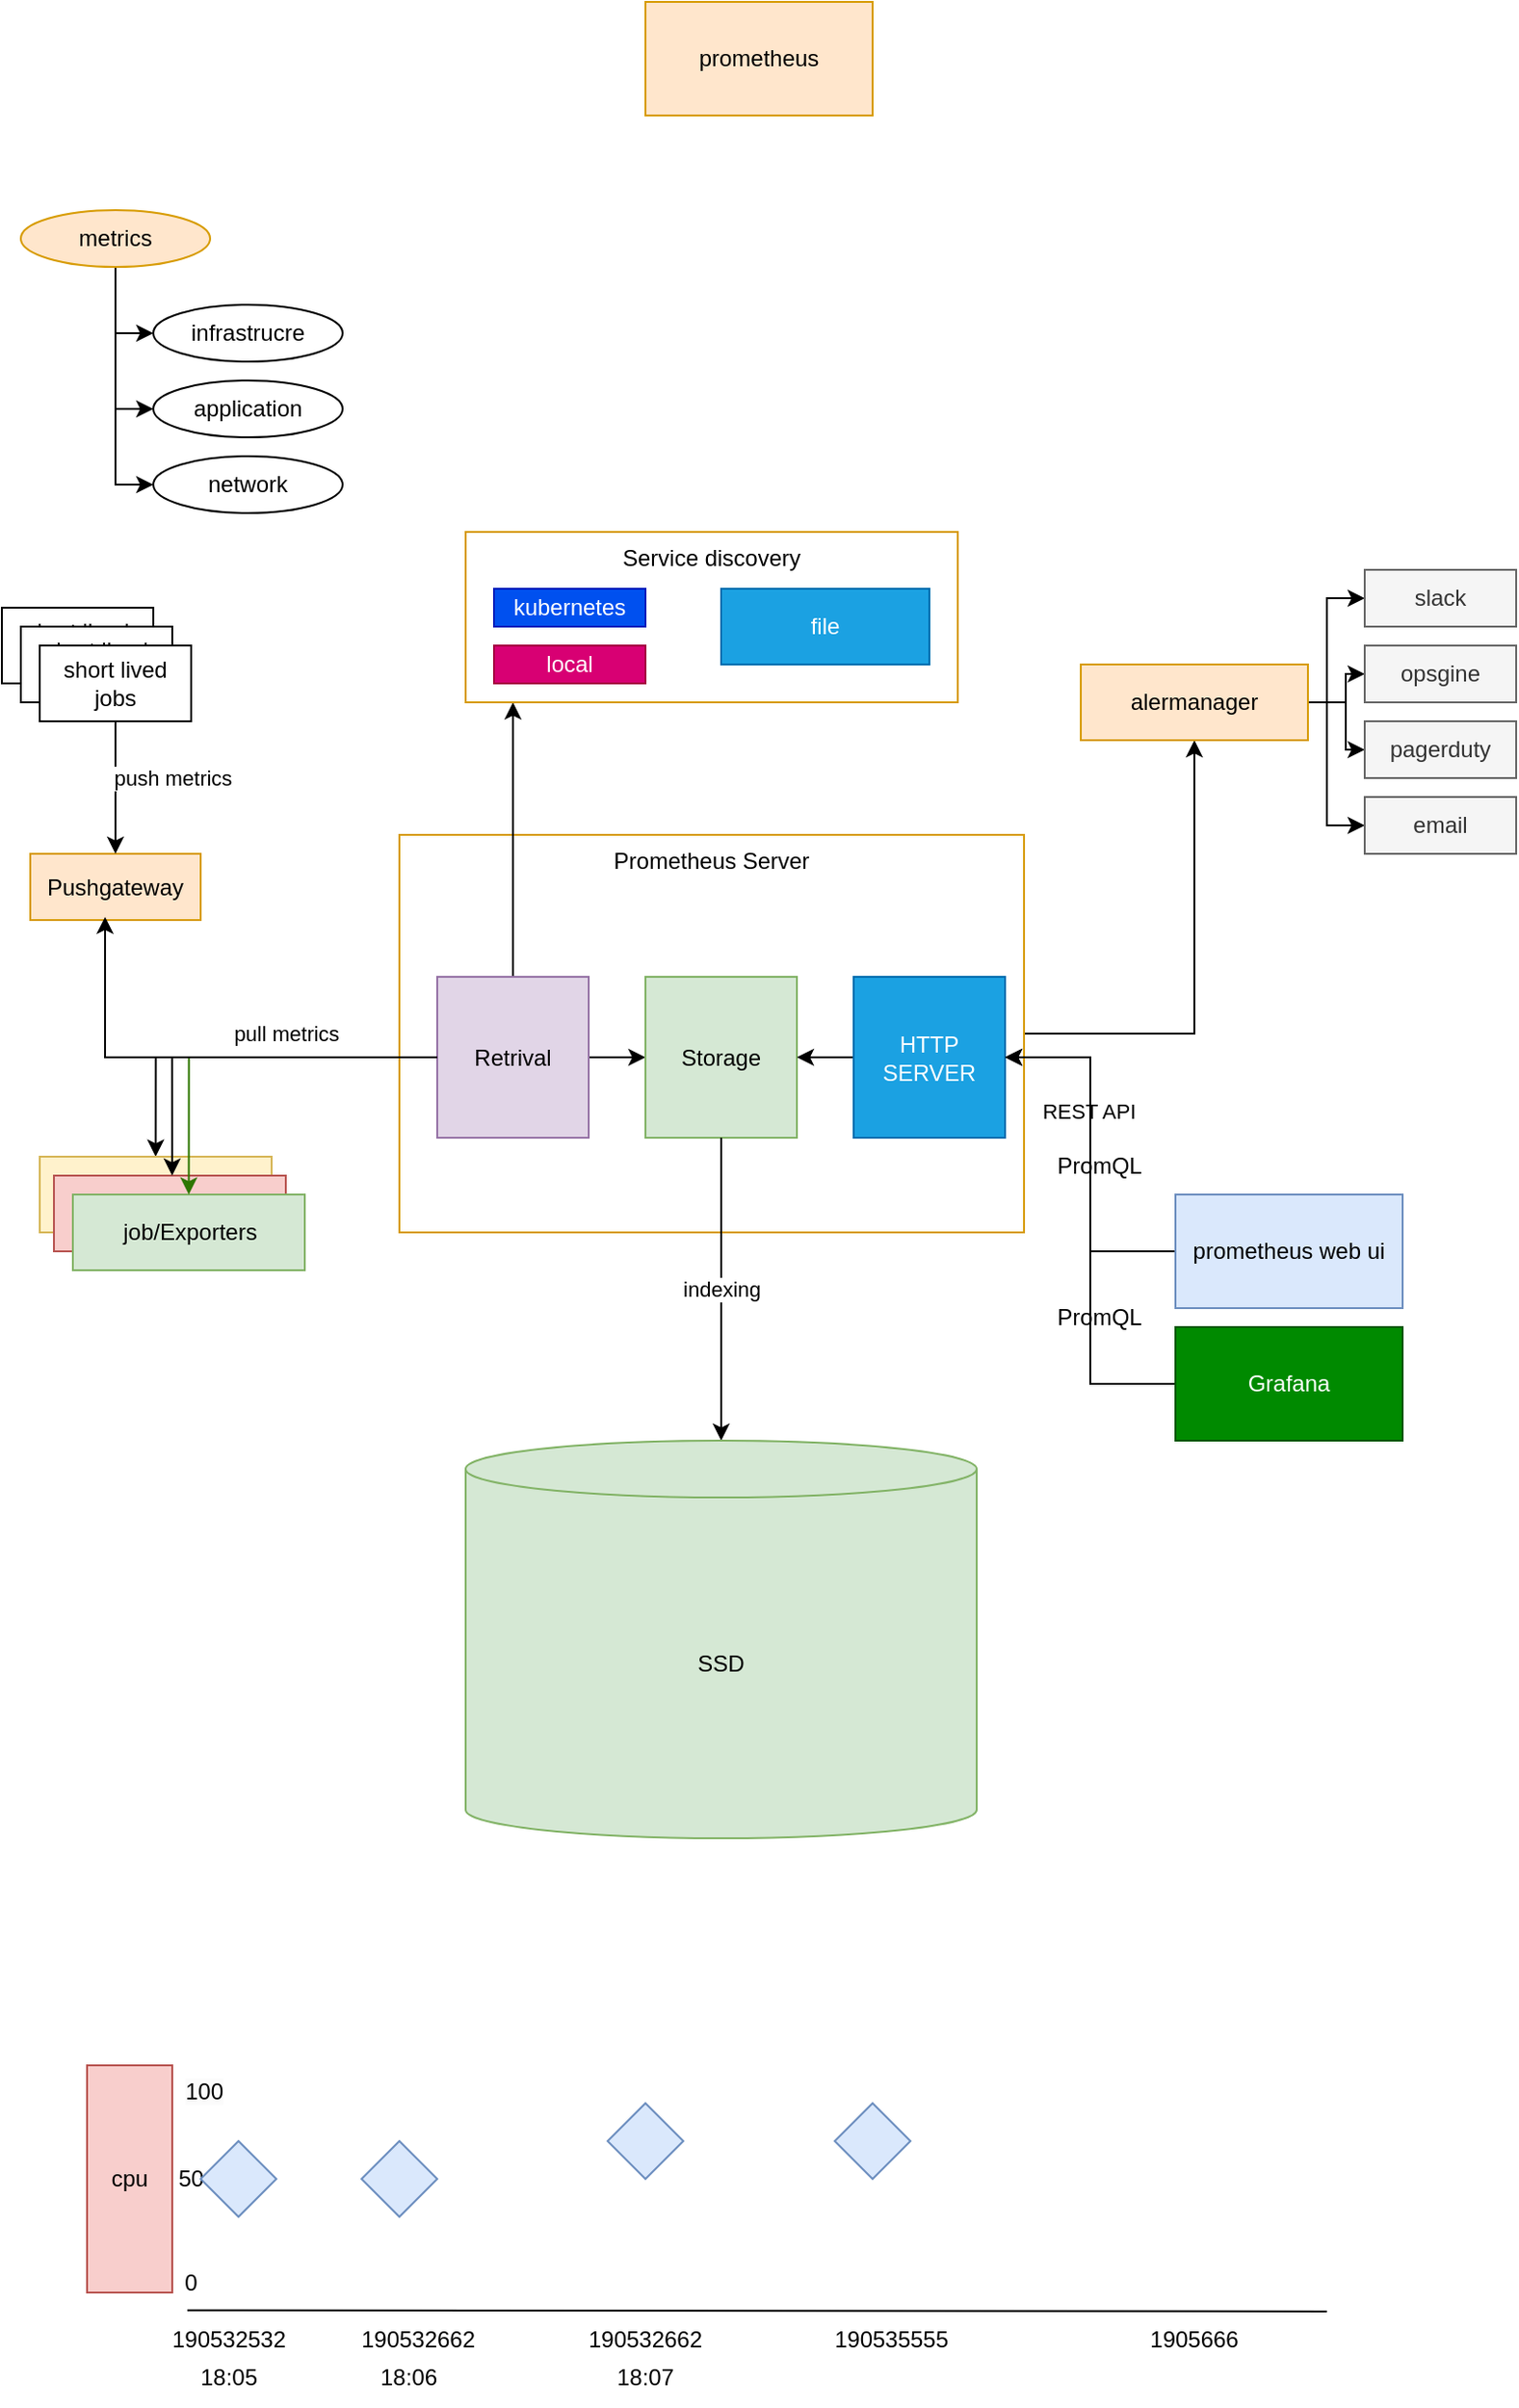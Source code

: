 <mxfile version="24.7.8">
  <diagram name="Page-1" id="1aMalgyJoGSmzjnr1-yR">
    <mxGraphModel dx="876" dy="616" grid="1" gridSize="10" guides="1" tooltips="1" connect="1" arrows="1" fold="1" page="1" pageScale="1" pageWidth="850" pageHeight="1100" math="0" shadow="0">
      <root>
        <mxCell id="0" />
        <mxCell id="1" parent="0" />
        <mxCell id="hfKLFoB1jKgI26_XCXUh-95" value="prometheus" style="rounded=0;whiteSpace=wrap;html=1;fillColor=#ffe6cc;strokeColor=#d79b00;" vertex="1" parent="1">
          <mxGeometry x="360" y="10" width="120" height="60" as="geometry" />
        </mxCell>
        <mxCell id="hfKLFoB1jKgI26_XCXUh-100" style="edgeStyle=orthogonalEdgeStyle;rounded=0;orthogonalLoop=1;jettySize=auto;html=1;entryX=0;entryY=0.5;entryDx=0;entryDy=0;" edge="1" parent="1" source="hfKLFoB1jKgI26_XCXUh-96" target="hfKLFoB1jKgI26_XCXUh-97">
          <mxGeometry relative="1" as="geometry" />
        </mxCell>
        <mxCell id="hfKLFoB1jKgI26_XCXUh-101" style="edgeStyle=orthogonalEdgeStyle;rounded=0;orthogonalLoop=1;jettySize=auto;html=1;entryX=0;entryY=0.5;entryDx=0;entryDy=0;" edge="1" parent="1" source="hfKLFoB1jKgI26_XCXUh-96" target="hfKLFoB1jKgI26_XCXUh-98">
          <mxGeometry relative="1" as="geometry" />
        </mxCell>
        <mxCell id="hfKLFoB1jKgI26_XCXUh-102" style="edgeStyle=orthogonalEdgeStyle;rounded=0;orthogonalLoop=1;jettySize=auto;html=1;entryX=0;entryY=0.5;entryDx=0;entryDy=0;" edge="1" parent="1" source="hfKLFoB1jKgI26_XCXUh-96" target="hfKLFoB1jKgI26_XCXUh-99">
          <mxGeometry relative="1" as="geometry" />
        </mxCell>
        <mxCell id="hfKLFoB1jKgI26_XCXUh-96" value="metrics" style="ellipse;whiteSpace=wrap;html=1;fillColor=#ffe6cc;strokeColor=#d79b00;" vertex="1" parent="1">
          <mxGeometry x="30" y="120" width="100" height="30" as="geometry" />
        </mxCell>
        <mxCell id="hfKLFoB1jKgI26_XCXUh-97" value="infrastrucre" style="ellipse;whiteSpace=wrap;html=1;" vertex="1" parent="1">
          <mxGeometry x="100" y="170" width="100" height="30" as="geometry" />
        </mxCell>
        <mxCell id="hfKLFoB1jKgI26_XCXUh-98" value="application" style="ellipse;whiteSpace=wrap;html=1;" vertex="1" parent="1">
          <mxGeometry x="100" y="210" width="100" height="30" as="geometry" />
        </mxCell>
        <mxCell id="hfKLFoB1jKgI26_XCXUh-99" value="network" style="ellipse;whiteSpace=wrap;html=1;" vertex="1" parent="1">
          <mxGeometry x="100" y="250" width="100" height="30" as="geometry" />
        </mxCell>
        <mxCell id="hfKLFoB1jKgI26_XCXUh-151" style="edgeStyle=orthogonalEdgeStyle;rounded=0;orthogonalLoop=1;jettySize=auto;html=1;" edge="1" parent="1" source="hfKLFoB1jKgI26_XCXUh-103" target="hfKLFoB1jKgI26_XCXUh-150">
          <mxGeometry relative="1" as="geometry" />
        </mxCell>
        <mxCell id="hfKLFoB1jKgI26_XCXUh-103" value="Prometheus Server" style="rounded=0;whiteSpace=wrap;html=1;fillColor=none;strokeColor=#d79b00;verticalAlign=top;" vertex="1" parent="1">
          <mxGeometry x="230" y="450" width="330" height="210" as="geometry" />
        </mxCell>
        <mxCell id="hfKLFoB1jKgI26_XCXUh-160" style="edgeStyle=orthogonalEdgeStyle;rounded=0;orthogonalLoop=1;jettySize=auto;html=1;" edge="1" parent="1" source="hfKLFoB1jKgI26_XCXUh-104" target="hfKLFoB1jKgI26_XCXUh-105">
          <mxGeometry relative="1" as="geometry" />
        </mxCell>
        <mxCell id="hfKLFoB1jKgI26_XCXUh-165" style="edgeStyle=orthogonalEdgeStyle;rounded=0;orthogonalLoop=1;jettySize=auto;html=1;entryX=0.5;entryY=0;entryDx=0;entryDy=0;" edge="1" parent="1" source="hfKLFoB1jKgI26_XCXUh-104" target="hfKLFoB1jKgI26_XCXUh-161">
          <mxGeometry relative="1" as="geometry" />
        </mxCell>
        <mxCell id="hfKLFoB1jKgI26_XCXUh-181" style="edgeStyle=orthogonalEdgeStyle;rounded=0;orthogonalLoop=1;jettySize=auto;html=1;" edge="1" parent="1" source="hfKLFoB1jKgI26_XCXUh-104" target="hfKLFoB1jKgI26_XCXUh-177">
          <mxGeometry relative="1" as="geometry">
            <Array as="points">
              <mxPoint x="290" y="410" />
              <mxPoint x="290" y="410" />
            </Array>
          </mxGeometry>
        </mxCell>
        <mxCell id="hfKLFoB1jKgI26_XCXUh-104" value="Retrival" style="rounded=0;whiteSpace=wrap;html=1;fillColor=#e1d5e7;strokeColor=#9673a6;" vertex="1" parent="1">
          <mxGeometry x="250" y="525" width="80" height="85" as="geometry" />
        </mxCell>
        <mxCell id="hfKLFoB1jKgI26_XCXUh-105" value="Storage" style="rounded=0;whiteSpace=wrap;html=1;fillColor=#d5e8d4;strokeColor=#82b366;" vertex="1" parent="1">
          <mxGeometry x="360" y="525" width="80" height="85" as="geometry" />
        </mxCell>
        <mxCell id="hfKLFoB1jKgI26_XCXUh-136" style="edgeStyle=orthogonalEdgeStyle;rounded=0;orthogonalLoop=1;jettySize=auto;html=1;entryX=1;entryY=0.5;entryDx=0;entryDy=0;" edge="1" parent="1" source="hfKLFoB1jKgI26_XCXUh-106" target="hfKLFoB1jKgI26_XCXUh-105">
          <mxGeometry relative="1" as="geometry" />
        </mxCell>
        <mxCell id="hfKLFoB1jKgI26_XCXUh-106" value="HTTP&lt;br&gt;SERVER" style="rounded=0;whiteSpace=wrap;html=1;fillColor=#1ba1e2;fontColor=#ffffff;strokeColor=#006EAF;" vertex="1" parent="1">
          <mxGeometry x="470" y="525" width="80" height="85" as="geometry" />
        </mxCell>
        <mxCell id="hfKLFoB1jKgI26_XCXUh-108" style="edgeStyle=orthogonalEdgeStyle;rounded=0;orthogonalLoop=1;jettySize=auto;html=1;entryX=0.5;entryY=0;entryDx=0;entryDy=0;entryPerimeter=0;" edge="1" parent="1" source="hfKLFoB1jKgI26_XCXUh-105" target="hfKLFoB1jKgI26_XCXUh-109">
          <mxGeometry relative="1" as="geometry">
            <mxPoint x="400" y="760" as="targetPoint" />
          </mxGeometry>
        </mxCell>
        <mxCell id="hfKLFoB1jKgI26_XCXUh-110" value="indexing" style="edgeLabel;html=1;align=center;verticalAlign=middle;resizable=0;points=[];" vertex="1" connectable="0" parent="hfKLFoB1jKgI26_XCXUh-108">
          <mxGeometry x="-0.117" y="-1" relative="1" as="geometry">
            <mxPoint x="1" y="9" as="offset" />
          </mxGeometry>
        </mxCell>
        <mxCell id="hfKLFoB1jKgI26_XCXUh-109" value="SSD" style="shape=cylinder3;whiteSpace=wrap;html=1;boundedLbl=1;backgroundOutline=1;size=15;fillColor=#d5e8d4;strokeColor=#82b366;" vertex="1" parent="1">
          <mxGeometry x="265" y="770" width="270" height="210" as="geometry" />
        </mxCell>
        <mxCell id="hfKLFoB1jKgI26_XCXUh-112" value="" style="endArrow=none;html=1;rounded=0;exitX=0.133;exitY=-0.022;exitDx=0;exitDy=0;exitPerimeter=0;" edge="1" parent="1" source="hfKLFoB1jKgI26_XCXUh-113">
          <mxGeometry width="50" height="50" relative="1" as="geometry">
            <mxPoint x="130" y="1230" as="sourcePoint" />
            <mxPoint x="720" y="1230" as="targetPoint" />
          </mxGeometry>
        </mxCell>
        <mxCell id="hfKLFoB1jKgI26_XCXUh-113" value="190532532" style="text;html=1;align=center;verticalAlign=middle;whiteSpace=wrap;rounded=0;" vertex="1" parent="1">
          <mxGeometry x="110" y="1230" width="60" height="30" as="geometry" />
        </mxCell>
        <mxCell id="hfKLFoB1jKgI26_XCXUh-114" value="190532662" style="text;html=1;align=center;verticalAlign=middle;whiteSpace=wrap;rounded=0;" vertex="1" parent="1">
          <mxGeometry x="210" y="1230" width="60" height="30" as="geometry" />
        </mxCell>
        <mxCell id="hfKLFoB1jKgI26_XCXUh-115" value="190532662" style="text;html=1;align=center;verticalAlign=middle;whiteSpace=wrap;rounded=0;" vertex="1" parent="1">
          <mxGeometry x="330" y="1230" width="60" height="30" as="geometry" />
        </mxCell>
        <mxCell id="hfKLFoB1jKgI26_XCXUh-116" value="190535555" style="text;html=1;align=center;verticalAlign=middle;whiteSpace=wrap;rounded=0;" vertex="1" parent="1">
          <mxGeometry x="460" y="1230" width="60" height="30" as="geometry" />
        </mxCell>
        <mxCell id="hfKLFoB1jKgI26_XCXUh-117" value="1905666" style="text;html=1;align=center;verticalAlign=middle;whiteSpace=wrap;rounded=0;" vertex="1" parent="1">
          <mxGeometry x="620" y="1230" width="60" height="30" as="geometry" />
        </mxCell>
        <mxCell id="hfKLFoB1jKgI26_XCXUh-118" value="18:05" style="text;html=1;align=center;verticalAlign=middle;whiteSpace=wrap;rounded=0;" vertex="1" parent="1">
          <mxGeometry x="110" y="1250" width="60" height="30" as="geometry" />
        </mxCell>
        <mxCell id="hfKLFoB1jKgI26_XCXUh-120" value="18:06" style="text;html=1;align=center;verticalAlign=middle;whiteSpace=wrap;rounded=0;" vertex="1" parent="1">
          <mxGeometry x="205" y="1250" width="60" height="30" as="geometry" />
        </mxCell>
        <mxCell id="hfKLFoB1jKgI26_XCXUh-121" value="18:07" style="text;html=1;align=center;verticalAlign=middle;whiteSpace=wrap;rounded=0;" vertex="1" parent="1">
          <mxGeometry x="330" y="1250" width="60" height="30" as="geometry" />
        </mxCell>
        <mxCell id="hfKLFoB1jKgI26_XCXUh-122" value="cpu" style="rounded=0;whiteSpace=wrap;html=1;fillColor=#f8cecc;strokeColor=#b85450;" vertex="1" parent="1">
          <mxGeometry x="65" y="1100" width="45" height="120" as="geometry" />
        </mxCell>
        <mxCell id="hfKLFoB1jKgI26_XCXUh-123" value="0" style="text;html=1;align=center;verticalAlign=middle;whiteSpace=wrap;rounded=0;" vertex="1" parent="1">
          <mxGeometry x="90" y="1200" width="60" height="30" as="geometry" />
        </mxCell>
        <mxCell id="hfKLFoB1jKgI26_XCXUh-124" value="50" style="text;html=1;align=center;verticalAlign=middle;whiteSpace=wrap;rounded=0;" vertex="1" parent="1">
          <mxGeometry x="90" y="1145" width="60" height="30" as="geometry" />
        </mxCell>
        <mxCell id="hfKLFoB1jKgI26_XCXUh-125" value="&lt;span style=&quot;color: rgb(0, 0, 0); font-family: Helvetica; font-size: 12px; font-style: normal; font-variant-ligatures: normal; font-variant-caps: normal; font-weight: 400; letter-spacing: normal; orphans: 2; text-align: center; text-indent: 0px; text-transform: none; widows: 2; word-spacing: 0px; -webkit-text-stroke-width: 0px; white-space: normal; background-color: rgb(251, 251, 251); text-decoration-thickness: initial; text-decoration-style: initial; text-decoration-color: initial; display: inline !important; float: none;&quot;&gt;100&lt;/span&gt;" style="text;whiteSpace=wrap;html=1;" vertex="1" parent="1">
          <mxGeometry x="115" y="1100" width="50" height="40" as="geometry" />
        </mxCell>
        <mxCell id="hfKLFoB1jKgI26_XCXUh-127" value="" style="shape=hexagon;perimeter=hexagonPerimeter2;whiteSpace=wrap;html=1;fixedSize=1;fillColor=#dae8fc;strokeColor=#6c8ebf;" vertex="1" parent="1">
          <mxGeometry x="125" y="1140" width="40" height="40" as="geometry" />
        </mxCell>
        <mxCell id="hfKLFoB1jKgI26_XCXUh-128" value="" style="shape=hexagon;perimeter=hexagonPerimeter2;whiteSpace=wrap;html=1;fixedSize=1;fillColor=#dae8fc;strokeColor=#6c8ebf;size=20;" vertex="1" parent="1">
          <mxGeometry x="340" y="1120" width="40" height="40" as="geometry" />
        </mxCell>
        <mxCell id="hfKLFoB1jKgI26_XCXUh-129" value="" style="shape=hexagon;perimeter=hexagonPerimeter2;whiteSpace=wrap;html=1;fixedSize=1;fillColor=#dae8fc;strokeColor=#6c8ebf;" vertex="1" parent="1">
          <mxGeometry x="210" y="1140" width="40" height="40" as="geometry" />
        </mxCell>
        <mxCell id="hfKLFoB1jKgI26_XCXUh-130" value="" style="shape=hexagon;perimeter=hexagonPerimeter2;whiteSpace=wrap;html=1;fixedSize=1;fillColor=#dae8fc;strokeColor=#6c8ebf;size=265;" vertex="1" parent="1">
          <mxGeometry x="460" y="1120" width="40" height="40" as="geometry" />
        </mxCell>
        <mxCell id="hfKLFoB1jKgI26_XCXUh-139" style="edgeStyle=orthogonalEdgeStyle;rounded=0;orthogonalLoop=1;jettySize=auto;html=1;entryX=1;entryY=0.5;entryDx=0;entryDy=0;" edge="1" parent="1" source="hfKLFoB1jKgI26_XCXUh-138" target="hfKLFoB1jKgI26_XCXUh-106">
          <mxGeometry relative="1" as="geometry" />
        </mxCell>
        <mxCell id="hfKLFoB1jKgI26_XCXUh-140" value="REST API" style="edgeLabel;html=1;align=center;verticalAlign=middle;resizable=0;points=[];" vertex="1" connectable="0" parent="hfKLFoB1jKgI26_XCXUh-139">
          <mxGeometry x="0.243" y="1" relative="1" as="geometry">
            <mxPoint as="offset" />
          </mxGeometry>
        </mxCell>
        <mxCell id="hfKLFoB1jKgI26_XCXUh-138" value="prometheus web ui" style="rounded=0;whiteSpace=wrap;html=1;fillColor=#dae8fc;strokeColor=#6c8ebf;" vertex="1" parent="1">
          <mxGeometry x="640" y="640" width="120" height="60" as="geometry" />
        </mxCell>
        <mxCell id="hfKLFoB1jKgI26_XCXUh-142" value="PromQL" style="text;html=1;align=center;verticalAlign=middle;whiteSpace=wrap;rounded=0;" vertex="1" parent="1">
          <mxGeometry x="570" y="610" width="60" height="30" as="geometry" />
        </mxCell>
        <mxCell id="hfKLFoB1jKgI26_XCXUh-145" style="edgeStyle=orthogonalEdgeStyle;rounded=0;orthogonalLoop=1;jettySize=auto;html=1;entryX=1;entryY=0.5;entryDx=0;entryDy=0;" edge="1" parent="1" source="hfKLFoB1jKgI26_XCXUh-144" target="hfKLFoB1jKgI26_XCXUh-106">
          <mxGeometry relative="1" as="geometry" />
        </mxCell>
        <mxCell id="hfKLFoB1jKgI26_XCXUh-144" value="Grafana" style="rounded=0;whiteSpace=wrap;html=1;fillColor=#008a00;fontColor=#ffffff;strokeColor=#005700;" vertex="1" parent="1">
          <mxGeometry x="640" y="710" width="120" height="60" as="geometry" />
        </mxCell>
        <mxCell id="hfKLFoB1jKgI26_XCXUh-146" value="PromQL" style="text;html=1;align=center;verticalAlign=middle;whiteSpace=wrap;rounded=0;" vertex="1" parent="1">
          <mxGeometry x="570" y="690" width="60" height="30" as="geometry" />
        </mxCell>
        <mxCell id="hfKLFoB1jKgI26_XCXUh-156" style="edgeStyle=orthogonalEdgeStyle;rounded=0;orthogonalLoop=1;jettySize=auto;html=1;entryX=0;entryY=0.5;entryDx=0;entryDy=0;" edge="1" parent="1" source="hfKLFoB1jKgI26_XCXUh-150" target="hfKLFoB1jKgI26_XCXUh-152">
          <mxGeometry relative="1" as="geometry">
            <Array as="points">
              <mxPoint x="720" y="380" />
              <mxPoint x="720" y="325" />
            </Array>
          </mxGeometry>
        </mxCell>
        <mxCell id="hfKLFoB1jKgI26_XCXUh-157" style="edgeStyle=orthogonalEdgeStyle;rounded=0;orthogonalLoop=1;jettySize=auto;html=1;entryX=0;entryY=0.5;entryDx=0;entryDy=0;" edge="1" parent="1" source="hfKLFoB1jKgI26_XCXUh-150" target="hfKLFoB1jKgI26_XCXUh-153">
          <mxGeometry relative="1" as="geometry" />
        </mxCell>
        <mxCell id="hfKLFoB1jKgI26_XCXUh-158" style="edgeStyle=orthogonalEdgeStyle;rounded=0;orthogonalLoop=1;jettySize=auto;html=1;" edge="1" parent="1" source="hfKLFoB1jKgI26_XCXUh-150" target="hfKLFoB1jKgI26_XCXUh-154">
          <mxGeometry relative="1" as="geometry" />
        </mxCell>
        <mxCell id="hfKLFoB1jKgI26_XCXUh-159" style="edgeStyle=orthogonalEdgeStyle;rounded=0;orthogonalLoop=1;jettySize=auto;html=1;entryX=0;entryY=0.5;entryDx=0;entryDy=0;" edge="1" parent="1" source="hfKLFoB1jKgI26_XCXUh-150" target="hfKLFoB1jKgI26_XCXUh-155">
          <mxGeometry relative="1" as="geometry">
            <Array as="points">
              <mxPoint x="720" y="380" />
              <mxPoint x="720" y="445" />
            </Array>
          </mxGeometry>
        </mxCell>
        <mxCell id="hfKLFoB1jKgI26_XCXUh-150" value="alermanager" style="rounded=0;whiteSpace=wrap;html=1;fillColor=#ffe6cc;strokeColor=#d79b00;" vertex="1" parent="1">
          <mxGeometry x="590" y="360" width="120" height="40" as="geometry" />
        </mxCell>
        <mxCell id="hfKLFoB1jKgI26_XCXUh-152" value="slack" style="rounded=0;whiteSpace=wrap;html=1;fillColor=#f5f5f5;strokeColor=#666666;fontColor=#333333;" vertex="1" parent="1">
          <mxGeometry x="740" y="310" width="80" height="30" as="geometry" />
        </mxCell>
        <mxCell id="hfKLFoB1jKgI26_XCXUh-153" value="opsgine" style="rounded=0;whiteSpace=wrap;html=1;fillColor=#f5f5f5;strokeColor=#666666;fontColor=#333333;" vertex="1" parent="1">
          <mxGeometry x="740" y="350" width="80" height="30" as="geometry" />
        </mxCell>
        <mxCell id="hfKLFoB1jKgI26_XCXUh-154" value="pagerduty" style="rounded=0;whiteSpace=wrap;html=1;fillColor=#f5f5f5;strokeColor=#666666;fontColor=#333333;" vertex="1" parent="1">
          <mxGeometry x="740" y="390" width="80" height="30" as="geometry" />
        </mxCell>
        <mxCell id="hfKLFoB1jKgI26_XCXUh-155" value="email" style="rounded=0;whiteSpace=wrap;html=1;fillColor=#f5f5f5;strokeColor=#666666;fontColor=#333333;" vertex="1" parent="1">
          <mxGeometry x="740" y="430" width="80" height="30" as="geometry" />
        </mxCell>
        <mxCell id="hfKLFoB1jKgI26_XCXUh-161" value="job/Exporters" style="rounded=0;whiteSpace=wrap;html=1;fillColor=#fff2cc;strokeColor=#d6b656;" vertex="1" parent="1">
          <mxGeometry x="40" y="620" width="122.5" height="40" as="geometry" />
        </mxCell>
        <mxCell id="hfKLFoB1jKgI26_XCXUh-162" value="job/Exporters" style="rounded=0;whiteSpace=wrap;html=1;fillColor=#f8cecc;strokeColor=#b85450;" vertex="1" parent="1">
          <mxGeometry x="47.5" y="630" width="122.5" height="40" as="geometry" />
        </mxCell>
        <mxCell id="hfKLFoB1jKgI26_XCXUh-164" value="job/Exporters" style="rounded=0;whiteSpace=wrap;html=1;fillColor=#d5e8d4;strokeColor=#82b366;" vertex="1" parent="1">
          <mxGeometry x="57.5" y="640" width="122.5" height="40" as="geometry" />
        </mxCell>
        <mxCell id="hfKLFoB1jKgI26_XCXUh-166" style="edgeStyle=orthogonalEdgeStyle;rounded=0;orthogonalLoop=1;jettySize=auto;html=1;entryX=0.571;entryY=0.25;entryDx=0;entryDy=0;entryPerimeter=0;" edge="1" parent="1" source="hfKLFoB1jKgI26_XCXUh-104" target="hfKLFoB1jKgI26_XCXUh-161">
          <mxGeometry relative="1" as="geometry" />
        </mxCell>
        <mxCell id="hfKLFoB1jKgI26_XCXUh-167" style="edgeStyle=orthogonalEdgeStyle;rounded=0;orthogonalLoop=1;jettySize=auto;html=1;entryX=0.5;entryY=0;entryDx=0;entryDy=0;fillColor=#60a917;strokeColor=#2D7600;" edge="1" parent="1" source="hfKLFoB1jKgI26_XCXUh-104" target="hfKLFoB1jKgI26_XCXUh-164">
          <mxGeometry relative="1" as="geometry" />
        </mxCell>
        <mxCell id="hfKLFoB1jKgI26_XCXUh-168" value="pull metrics" style="edgeLabel;html=1;align=center;verticalAlign=middle;resizable=0;points=[];" vertex="1" connectable="0" parent="hfKLFoB1jKgI26_XCXUh-167">
          <mxGeometry x="-0.234" y="-2" relative="1" as="geometry">
            <mxPoint x="-2" y="-11" as="offset" />
          </mxGeometry>
        </mxCell>
        <mxCell id="hfKLFoB1jKgI26_XCXUh-169" value="Pushgateway" style="rounded=0;whiteSpace=wrap;html=1;fillColor=#ffe6cc;strokeColor=#d79b00;" vertex="1" parent="1">
          <mxGeometry x="35" y="460" width="90" height="35" as="geometry" />
        </mxCell>
        <mxCell id="hfKLFoB1jKgI26_XCXUh-170" style="edgeStyle=orthogonalEdgeStyle;rounded=0;orthogonalLoop=1;jettySize=auto;html=1;entryX=0.439;entryY=0.952;entryDx=0;entryDy=0;entryPerimeter=0;" edge="1" parent="1" source="hfKLFoB1jKgI26_XCXUh-104" target="hfKLFoB1jKgI26_XCXUh-169">
          <mxGeometry relative="1" as="geometry" />
        </mxCell>
        <mxCell id="hfKLFoB1jKgI26_XCXUh-171" value="short lived jobs" style="rounded=0;whiteSpace=wrap;html=1;" vertex="1" parent="1">
          <mxGeometry x="20" y="330" width="80" height="40" as="geometry" />
        </mxCell>
        <mxCell id="hfKLFoB1jKgI26_XCXUh-172" value="short lived jobs" style="rounded=0;whiteSpace=wrap;html=1;" vertex="1" parent="1">
          <mxGeometry x="30" y="340" width="80" height="40" as="geometry" />
        </mxCell>
        <mxCell id="hfKLFoB1jKgI26_XCXUh-173" value="short lived jobs" style="rounded=0;whiteSpace=wrap;html=1;" vertex="1" parent="1">
          <mxGeometry x="40" y="350" width="80" height="40" as="geometry" />
        </mxCell>
        <mxCell id="hfKLFoB1jKgI26_XCXUh-175" value="" style="edgeStyle=orthogonalEdgeStyle;rounded=0;orthogonalLoop=1;jettySize=auto;html=1;exitX=0.5;exitY=1;exitDx=0;exitDy=0;" edge="1" parent="1" source="hfKLFoB1jKgI26_XCXUh-173" target="hfKLFoB1jKgI26_XCXUh-169">
          <mxGeometry relative="1" as="geometry">
            <mxPoint x="85" y="400" as="sourcePoint" />
          </mxGeometry>
        </mxCell>
        <mxCell id="hfKLFoB1jKgI26_XCXUh-176" value="push metrics" style="edgeLabel;html=1;align=center;verticalAlign=middle;resizable=0;points=[];" vertex="1" connectable="0" parent="1">
          <mxGeometry x="110" y="420.003" as="geometry" />
        </mxCell>
        <mxCell id="hfKLFoB1jKgI26_XCXUh-177" value="Service discovery" style="rounded=0;whiteSpace=wrap;html=1;fillColor=none;strokeColor=#d79b00;verticalAlign=top;" vertex="1" parent="1">
          <mxGeometry x="265" y="290" width="260" height="90" as="geometry" />
        </mxCell>
        <mxCell id="hfKLFoB1jKgI26_XCXUh-178" value="kubernetes" style="rounded=0;whiteSpace=wrap;html=1;fillColor=#0050ef;fontColor=#ffffff;strokeColor=#001DBC;" vertex="1" parent="1">
          <mxGeometry x="280" y="320" width="80" height="20" as="geometry" />
        </mxCell>
        <mxCell id="hfKLFoB1jKgI26_XCXUh-179" value="file" style="rounded=0;whiteSpace=wrap;html=1;fillColor=#1ba1e2;fontColor=#ffffff;strokeColor=#006EAF;" vertex="1" parent="1">
          <mxGeometry x="400" y="320" width="110" height="40" as="geometry" />
        </mxCell>
        <mxCell id="hfKLFoB1jKgI26_XCXUh-180" value="local" style="rounded=0;whiteSpace=wrap;html=1;fillColor=#d80073;fontColor=#ffffff;strokeColor=#A50040;" vertex="1" parent="1">
          <mxGeometry x="280" y="350" width="80" height="20" as="geometry" />
        </mxCell>
      </root>
    </mxGraphModel>
  </diagram>
</mxfile>
